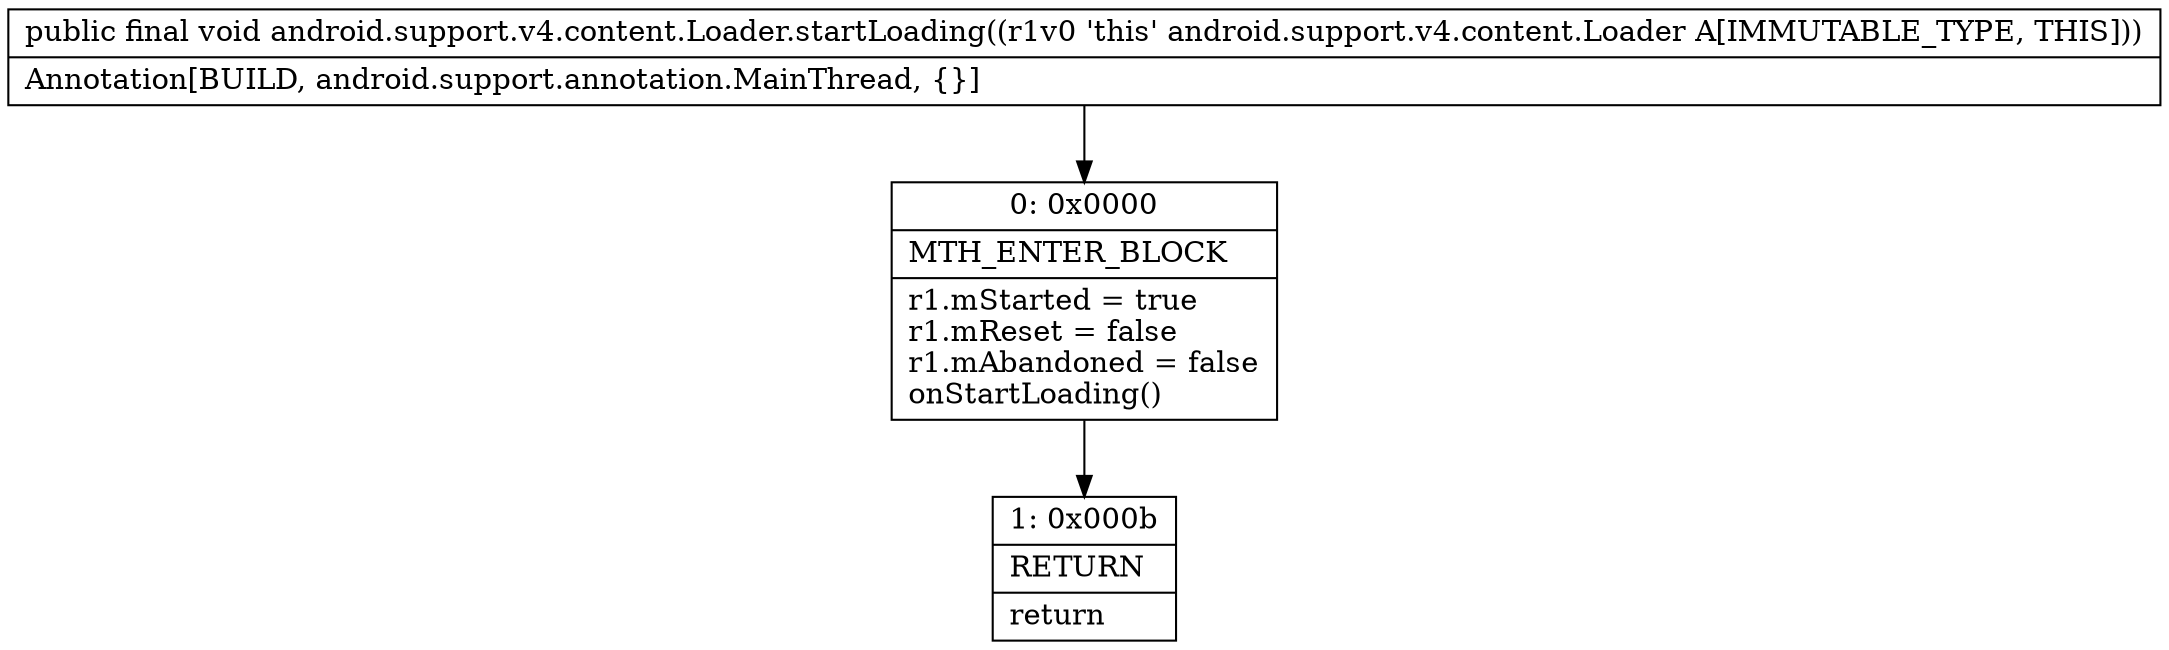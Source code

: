 digraph "CFG forandroid.support.v4.content.Loader.startLoading()V" {
Node_0 [shape=record,label="{0\:\ 0x0000|MTH_ENTER_BLOCK\l|r1.mStarted = true\lr1.mReset = false\lr1.mAbandoned = false\lonStartLoading()\l}"];
Node_1 [shape=record,label="{1\:\ 0x000b|RETURN\l|return\l}"];
MethodNode[shape=record,label="{public final void android.support.v4.content.Loader.startLoading((r1v0 'this' android.support.v4.content.Loader A[IMMUTABLE_TYPE, THIS]))  | Annotation[BUILD, android.support.annotation.MainThread, \{\}]\l}"];
MethodNode -> Node_0;
Node_0 -> Node_1;
}

